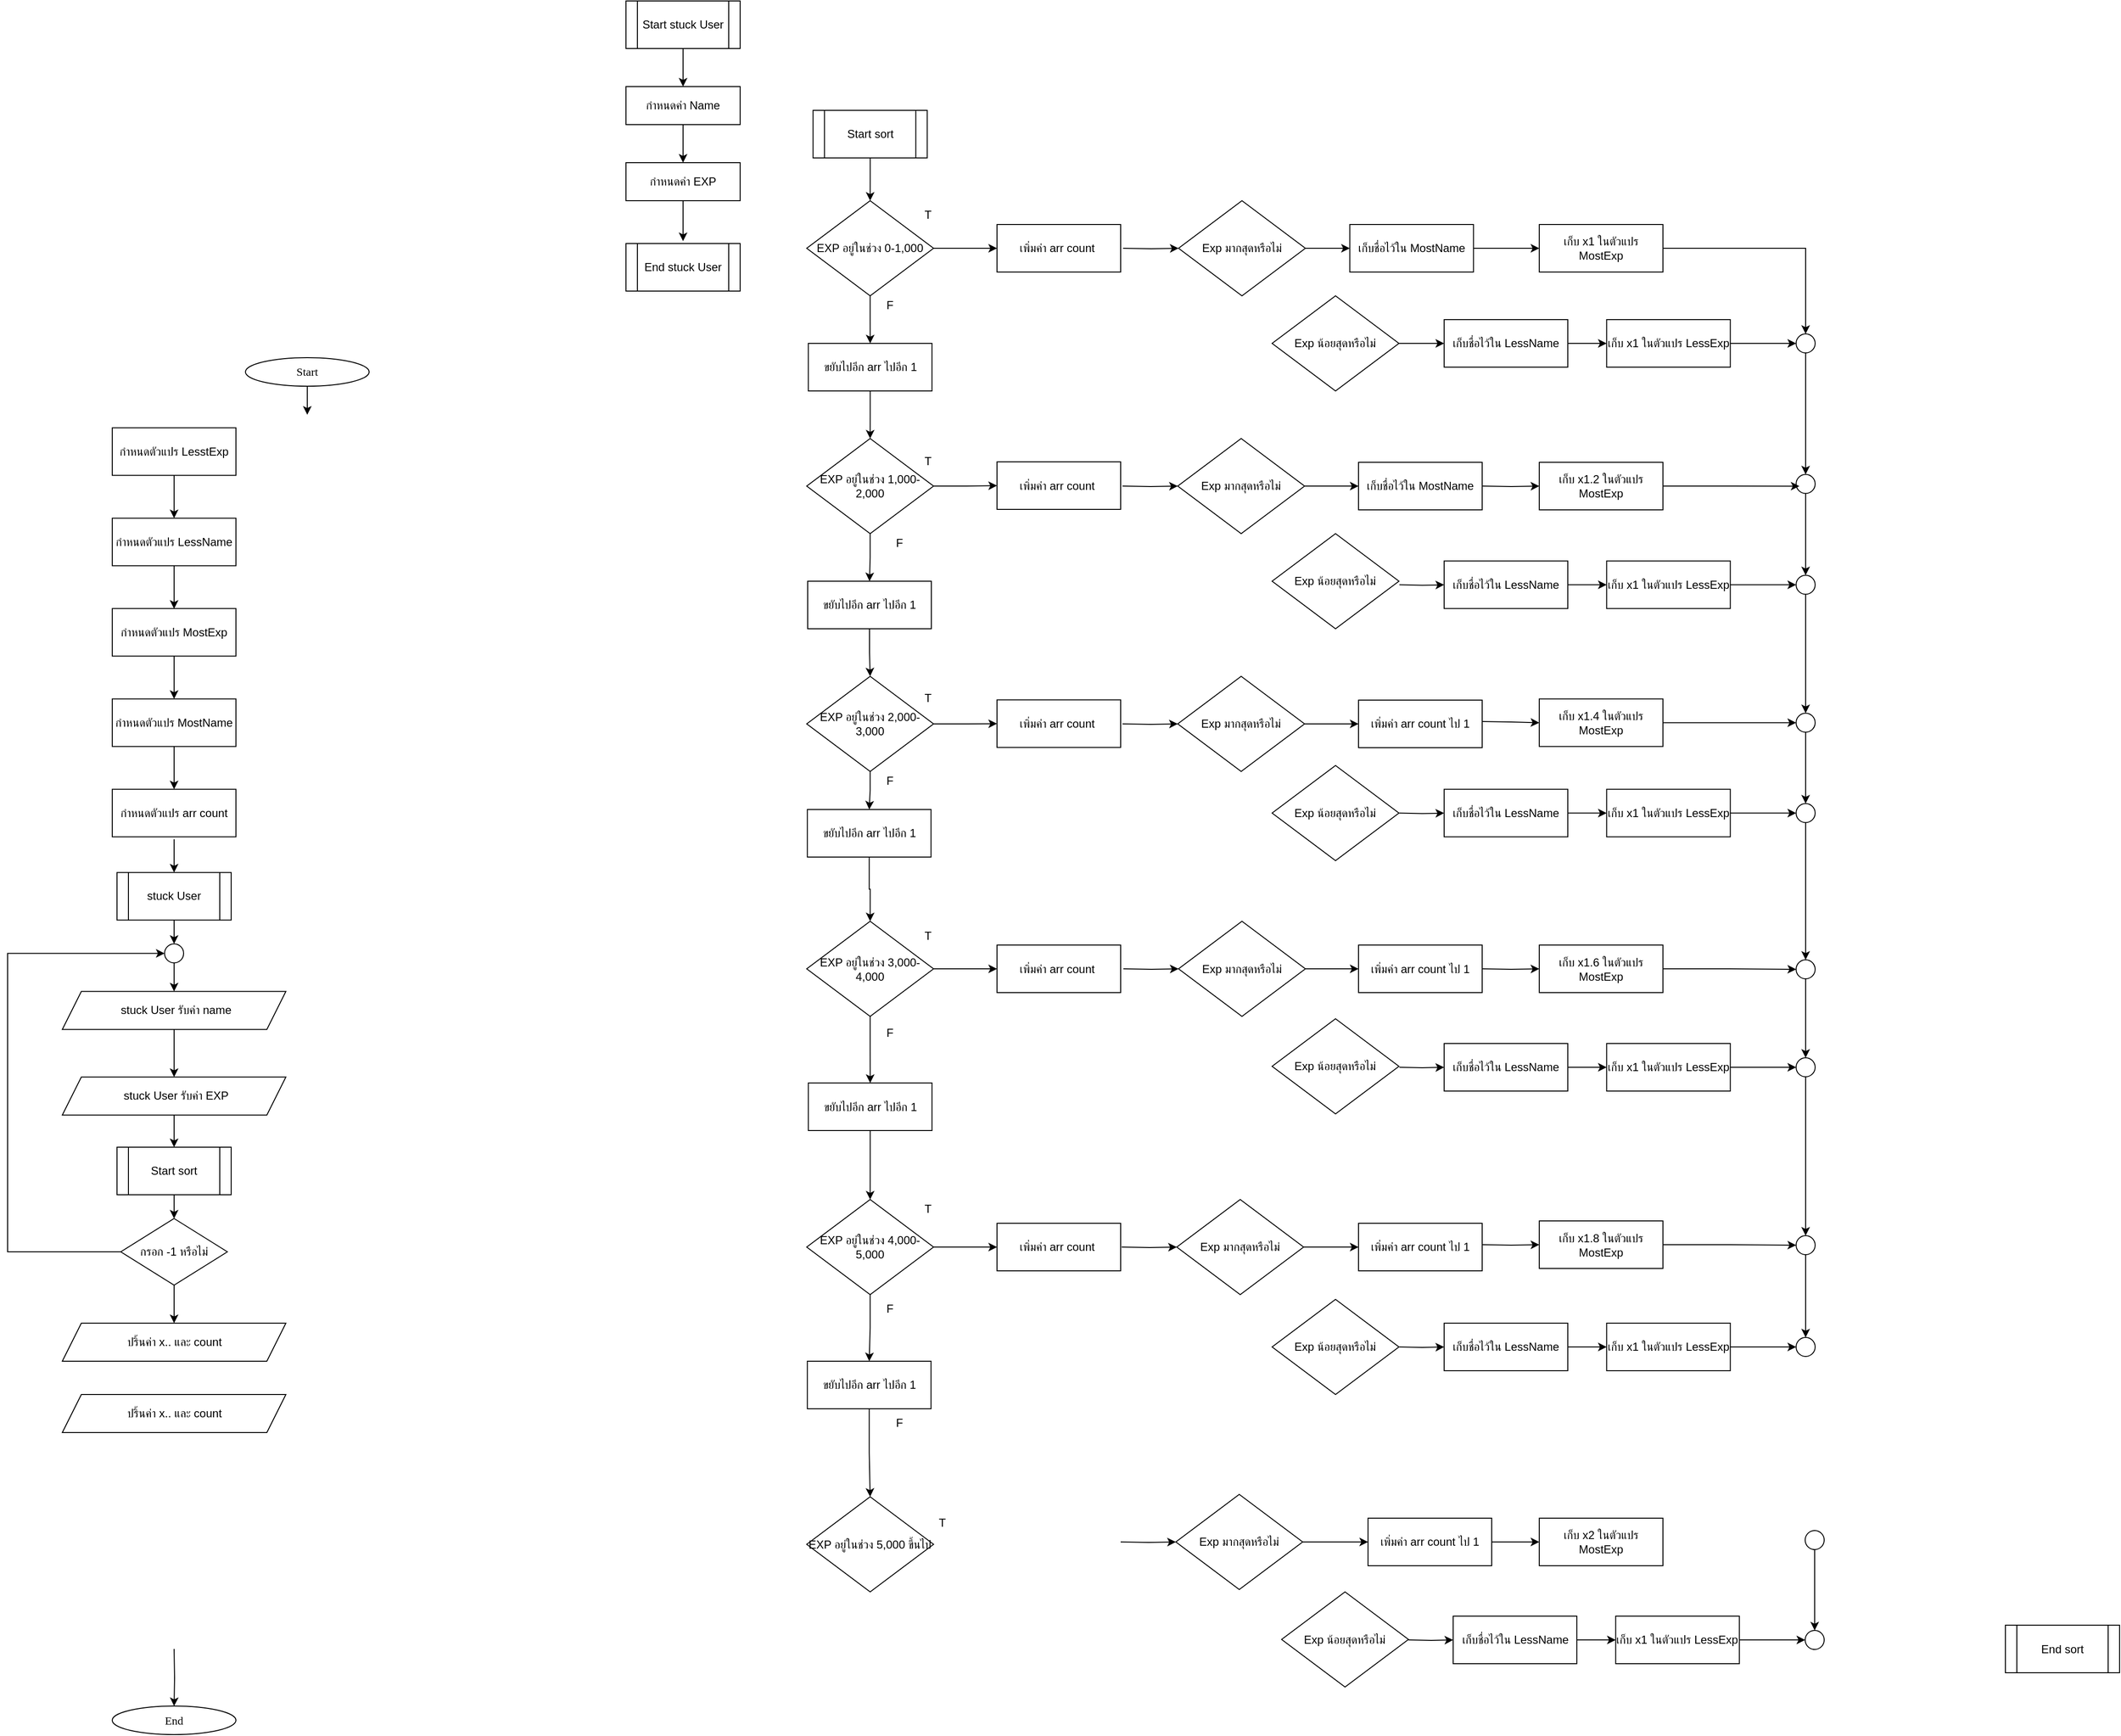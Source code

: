 <mxfile version="25.0.1">
  <diagram name="Page-1" id="yGX9Q45bV8xBmXTqQoPw">
    <mxGraphModel dx="3455" dy="2513" grid="1" gridSize="10" guides="1" tooltips="1" connect="1" arrows="1" fold="1" page="1" pageScale="1" pageWidth="850" pageHeight="1100" math="0" shadow="0">
      <root>
        <mxCell id="0" />
        <mxCell id="1" parent="0" />
        <mxCell id="rk1wuVJoi12lfkLTWVf_-1" value="" style="edgeStyle=orthogonalEdgeStyle;rounded=0;orthogonalLoop=1;jettySize=auto;html=1;" edge="1" parent="1" source="rk1wuVJoi12lfkLTWVf_-2" target="rk1wuVJoi12lfkLTWVf_-4">
          <mxGeometry relative="1" as="geometry" />
        </mxCell>
        <mxCell id="rk1wuVJoi12lfkLTWVf_-2" value="Start stuck User" style="shape=process;whiteSpace=wrap;html=1;backgroundOutline=1;" vertex="1" parent="1">
          <mxGeometry x="-180" y="-1065" width="120" height="50" as="geometry" />
        </mxCell>
        <mxCell id="rk1wuVJoi12lfkLTWVf_-3" value="" style="edgeStyle=orthogonalEdgeStyle;rounded=0;orthogonalLoop=1;jettySize=auto;html=1;" edge="1" parent="1" source="rk1wuVJoi12lfkLTWVf_-4" target="rk1wuVJoi12lfkLTWVf_-6">
          <mxGeometry relative="1" as="geometry" />
        </mxCell>
        <mxCell id="rk1wuVJoi12lfkLTWVf_-4" value="กำหนดค่า Name" style="rounded=0;whiteSpace=wrap;html=1;" vertex="1" parent="1">
          <mxGeometry x="-180" y="-975" width="120" height="40" as="geometry" />
        </mxCell>
        <mxCell id="rk1wuVJoi12lfkLTWVf_-5" value="" style="edgeStyle=orthogonalEdgeStyle;rounded=0;orthogonalLoop=1;jettySize=auto;html=1;" edge="1" parent="1" source="rk1wuVJoi12lfkLTWVf_-6">
          <mxGeometry relative="1" as="geometry">
            <mxPoint x="-120" y="-812.5" as="targetPoint" />
          </mxGeometry>
        </mxCell>
        <mxCell id="rk1wuVJoi12lfkLTWVf_-6" value="กำหนดค่า EXP" style="rounded=0;whiteSpace=wrap;html=1;" vertex="1" parent="1">
          <mxGeometry x="-180" y="-895" width="120" height="40" as="geometry" />
        </mxCell>
        <mxCell id="rk1wuVJoi12lfkLTWVf_-7" value="End stuck User" style="shape=process;whiteSpace=wrap;html=1;backgroundOutline=1;" vertex="1" parent="1">
          <mxGeometry x="-180" y="-810" width="120" height="50" as="geometry" />
        </mxCell>
        <mxCell id="rk1wuVJoi12lfkLTWVf_-8" value="" style="edgeStyle=orthogonalEdgeStyle;rounded=0;orthogonalLoop=1;jettySize=auto;html=1;" edge="1" parent="1" source="rk1wuVJoi12lfkLTWVf_-9">
          <mxGeometry relative="1" as="geometry">
            <mxPoint x="-515" y="-630" as="targetPoint" />
          </mxGeometry>
        </mxCell>
        <mxCell id="rk1wuVJoi12lfkLTWVf_-9" value="&lt;font data-font-src=&quot;https://fonts.googleapis.com/css?family=Sarabun&quot; face=&quot;Sarabun&quot;&gt;Start&lt;/font&gt;" style="ellipse;whiteSpace=wrap;html=1;" vertex="1" parent="1">
          <mxGeometry x="-580.0" y="-690" width="130" height="30" as="geometry" />
        </mxCell>
        <mxCell id="rk1wuVJoi12lfkLTWVf_-10" value="" style="edgeStyle=orthogonalEdgeStyle;rounded=0;orthogonalLoop=1;jettySize=auto;html=1;" edge="1" parent="1" source="rk1wuVJoi12lfkLTWVf_-11" target="rk1wuVJoi12lfkLTWVf_-19">
          <mxGeometry relative="1" as="geometry" />
        </mxCell>
        <mxCell id="rk1wuVJoi12lfkLTWVf_-11" value="stuck User" style="shape=process;whiteSpace=wrap;html=1;backgroundOutline=1;" vertex="1" parent="1">
          <mxGeometry x="-715" y="-148.75" width="120" height="50" as="geometry" />
        </mxCell>
        <mxCell id="rk1wuVJoi12lfkLTWVf_-14" value="" style="edgeStyle=orthogonalEdgeStyle;rounded=0;orthogonalLoop=1;jettySize=auto;html=1;" edge="1" parent="1" source="rk1wuVJoi12lfkLTWVf_-15" target="rk1wuVJoi12lfkLTWVf_-17">
          <mxGeometry relative="1" as="geometry" />
        </mxCell>
        <mxCell id="rk1wuVJoi12lfkLTWVf_-15" value="&amp;nbsp;stuck User รับค่า name" style="shape=parallelogram;perimeter=parallelogramPerimeter;whiteSpace=wrap;html=1;fixedSize=1;" vertex="1" parent="1">
          <mxGeometry x="-772.5" y="-23.75" width="235" height="40" as="geometry" />
        </mxCell>
        <mxCell id="rk1wuVJoi12lfkLTWVf_-183" value="" style="edgeStyle=orthogonalEdgeStyle;rounded=0;orthogonalLoop=1;jettySize=auto;html=1;" edge="1" parent="1" source="rk1wuVJoi12lfkLTWVf_-17" target="rk1wuVJoi12lfkLTWVf_-182">
          <mxGeometry relative="1" as="geometry" />
        </mxCell>
        <mxCell id="rk1wuVJoi12lfkLTWVf_-17" value="&amp;nbsp;stuck User รับค่า EXP" style="shape=parallelogram;perimeter=parallelogramPerimeter;whiteSpace=wrap;html=1;fixedSize=1;" vertex="1" parent="1">
          <mxGeometry x="-772.5" y="66.25" width="235" height="40" as="geometry" />
        </mxCell>
        <mxCell id="rk1wuVJoi12lfkLTWVf_-18" value="" style="edgeStyle=orthogonalEdgeStyle;rounded=0;orthogonalLoop=1;jettySize=auto;html=1;" edge="1" parent="1" source="rk1wuVJoi12lfkLTWVf_-19" target="rk1wuVJoi12lfkLTWVf_-15">
          <mxGeometry relative="1" as="geometry" />
        </mxCell>
        <mxCell id="rk1wuVJoi12lfkLTWVf_-19" value="" style="ellipse;whiteSpace=wrap;html=1;aspect=fixed;" vertex="1" parent="1">
          <mxGeometry x="-665" y="-73.75" width="20" height="20" as="geometry" />
        </mxCell>
        <mxCell id="rk1wuVJoi12lfkLTWVf_-181" style="edgeStyle=orthogonalEdgeStyle;rounded=0;orthogonalLoop=1;jettySize=auto;html=1;entryX=0;entryY=0.5;entryDx=0;entryDy=0;" edge="1" parent="1" source="rk1wuVJoi12lfkLTWVf_-22" target="rk1wuVJoi12lfkLTWVf_-19">
          <mxGeometry relative="1" as="geometry">
            <Array as="points">
              <mxPoint x="-830" y="250" />
              <mxPoint x="-830" y="-64" />
            </Array>
          </mxGeometry>
        </mxCell>
        <mxCell id="rk1wuVJoi12lfkLTWVf_-197" value="" style="edgeStyle=orthogonalEdgeStyle;rounded=0;orthogonalLoop=1;jettySize=auto;html=1;" edge="1" parent="1" source="rk1wuVJoi12lfkLTWVf_-22" target="rk1wuVJoi12lfkLTWVf_-196">
          <mxGeometry relative="1" as="geometry" />
        </mxCell>
        <mxCell id="rk1wuVJoi12lfkLTWVf_-22" value="กรอก -1 หรือไม่" style="rhombus;whiteSpace=wrap;html=1;" vertex="1" parent="1">
          <mxGeometry x="-711" y="215" width="112" height="70" as="geometry" />
        </mxCell>
        <mxCell id="rk1wuVJoi12lfkLTWVf_-67" value="" style="edgeStyle=orthogonalEdgeStyle;rounded=0;orthogonalLoop=1;jettySize=auto;html=1;" edge="1" parent="1" source="rk1wuVJoi12lfkLTWVf_-24" target="rk1wuVJoi12lfkLTWVf_-66">
          <mxGeometry relative="1" as="geometry" />
        </mxCell>
        <mxCell id="rk1wuVJoi12lfkLTWVf_-24" value="Start sort" style="shape=process;whiteSpace=wrap;html=1;backgroundOutline=1;" vertex="1" parent="1">
          <mxGeometry x="16.66" y="-950" width="120" height="50" as="geometry" />
        </mxCell>
        <mxCell id="rk1wuVJoi12lfkLTWVf_-32" value="" style="edgeStyle=orthogonalEdgeStyle;rounded=0;orthogonalLoop=1;jettySize=auto;html=1;" edge="1" parent="1">
          <mxGeometry relative="1" as="geometry">
            <mxPoint x="-655" y="-183.75" as="sourcePoint" />
            <mxPoint x="-655" y="-148.75" as="targetPoint" />
          </mxGeometry>
        </mxCell>
        <mxCell id="rk1wuVJoi12lfkLTWVf_-33" value="" style="edgeStyle=orthogonalEdgeStyle;rounded=0;orthogonalLoop=1;jettySize=auto;html=1;" edge="1" parent="1" source="rk1wuVJoi12lfkLTWVf_-34" target="rk1wuVJoi12lfkLTWVf_-37">
          <mxGeometry relative="1" as="geometry" />
        </mxCell>
        <mxCell id="rk1wuVJoi12lfkLTWVf_-34" value="กำหนดตัวแปร MostName" style="rounded=0;whiteSpace=wrap;html=1;" vertex="1" parent="1">
          <mxGeometry x="-720" y="-331.25" width="130" height="50" as="geometry" />
        </mxCell>
        <mxCell id="rk1wuVJoi12lfkLTWVf_-37" value="กำหนดตัวแปร arr count" style="rounded=0;whiteSpace=wrap;html=1;" vertex="1" parent="1">
          <mxGeometry x="-720" y="-236.25" width="130" height="50" as="geometry" />
        </mxCell>
        <mxCell id="rk1wuVJoi12lfkLTWVf_-38" value="" style="edgeStyle=orthogonalEdgeStyle;rounded=0;orthogonalLoop=1;jettySize=auto;html=1;" edge="1" parent="1" source="rk1wuVJoi12lfkLTWVf_-39" target="rk1wuVJoi12lfkLTWVf_-34">
          <mxGeometry relative="1" as="geometry" />
        </mxCell>
        <mxCell id="rk1wuVJoi12lfkLTWVf_-39" value="กำหนดตัวแปร MostExp" style="rounded=0;whiteSpace=wrap;html=1;" vertex="1" parent="1">
          <mxGeometry x="-720" y="-426.25" width="130" height="50" as="geometry" />
        </mxCell>
        <mxCell id="rk1wuVJoi12lfkLTWVf_-44" value="&lt;font data-font-src=&quot;https://fonts.googleapis.com/css?family=Sarabun&quot; face=&quot;Sarabun&quot;&gt;End&lt;/font&gt;" style="ellipse;whiteSpace=wrap;html=1;" vertex="1" parent="1">
          <mxGeometry x="-720.0" y="727.5" width="130" height="30" as="geometry" />
        </mxCell>
        <mxCell id="rk1wuVJoi12lfkLTWVf_-56" value="" style="edgeStyle=orthogonalEdgeStyle;rounded=0;orthogonalLoop=1;jettySize=auto;html=1;" edge="1" parent="1" target="rk1wuVJoi12lfkLTWVf_-44">
          <mxGeometry relative="1" as="geometry">
            <mxPoint x="-655" y="667.5" as="sourcePoint" />
          </mxGeometry>
        </mxCell>
        <mxCell id="rk1wuVJoi12lfkLTWVf_-148" value="" style="edgeStyle=orthogonalEdgeStyle;rounded=0;orthogonalLoop=1;jettySize=auto;html=1;" edge="1" parent="1" source="rk1wuVJoi12lfkLTWVf_-58" target="rk1wuVJoi12lfkLTWVf_-140">
          <mxGeometry relative="1" as="geometry" />
        </mxCell>
        <mxCell id="rk1wuVJoi12lfkLTWVf_-221" value="" style="edgeStyle=orthogonalEdgeStyle;rounded=0;orthogonalLoop=1;jettySize=auto;html=1;" edge="1" parent="1" source="rk1wuVJoi12lfkLTWVf_-58" target="rk1wuVJoi12lfkLTWVf_-214">
          <mxGeometry relative="1" as="geometry" />
        </mxCell>
        <mxCell id="rk1wuVJoi12lfkLTWVf_-58" value="EXP อยู่ในช่วง 1,000-2,000" style="rhombus;whiteSpace=wrap;html=1;" vertex="1" parent="1">
          <mxGeometry x="10.0" y="-605" width="133.33" height="100" as="geometry" />
        </mxCell>
        <mxCell id="rk1wuVJoi12lfkLTWVf_-150" value="" style="edgeStyle=orthogonalEdgeStyle;rounded=0;orthogonalLoop=1;jettySize=auto;html=1;" edge="1" parent="1" source="rk1wuVJoi12lfkLTWVf_-59" target="rk1wuVJoi12lfkLTWVf_-142">
          <mxGeometry relative="1" as="geometry" />
        </mxCell>
        <mxCell id="rk1wuVJoi12lfkLTWVf_-220" value="" style="edgeStyle=orthogonalEdgeStyle;rounded=0;orthogonalLoop=1;jettySize=auto;html=1;" edge="1" parent="1" source="rk1wuVJoi12lfkLTWVf_-59" target="rk1wuVJoi12lfkLTWVf_-215">
          <mxGeometry relative="1" as="geometry" />
        </mxCell>
        <mxCell id="rk1wuVJoi12lfkLTWVf_-59" value="EXP อยู่ในช่วง 2,000-3,000" style="rhombus;whiteSpace=wrap;html=1;" vertex="1" parent="1">
          <mxGeometry x="10" y="-355" width="133.33" height="100" as="geometry" />
        </mxCell>
        <mxCell id="rk1wuVJoi12lfkLTWVf_-152" value="" style="edgeStyle=orthogonalEdgeStyle;rounded=0;orthogonalLoop=1;jettySize=auto;html=1;" edge="1" parent="1" source="rk1wuVJoi12lfkLTWVf_-60" target="rk1wuVJoi12lfkLTWVf_-143">
          <mxGeometry relative="1" as="geometry" />
        </mxCell>
        <mxCell id="rk1wuVJoi12lfkLTWVf_-219" value="" style="edgeStyle=orthogonalEdgeStyle;rounded=0;orthogonalLoop=1;jettySize=auto;html=1;" edge="1" parent="1" source="rk1wuVJoi12lfkLTWVf_-60" target="rk1wuVJoi12lfkLTWVf_-216">
          <mxGeometry relative="1" as="geometry" />
        </mxCell>
        <mxCell id="rk1wuVJoi12lfkLTWVf_-60" value="EXP อยู่ในช่วง 3,000-4,000" style="rhombus;whiteSpace=wrap;html=1;" vertex="1" parent="1">
          <mxGeometry x="10" y="-97.5" width="133.33" height="100" as="geometry" />
        </mxCell>
        <mxCell id="rk1wuVJoi12lfkLTWVf_-154" value="" style="edgeStyle=orthogonalEdgeStyle;rounded=0;orthogonalLoop=1;jettySize=auto;html=1;" edge="1" parent="1" source="rk1wuVJoi12lfkLTWVf_-63" target="rk1wuVJoi12lfkLTWVf_-144">
          <mxGeometry relative="1" as="geometry" />
        </mxCell>
        <mxCell id="rk1wuVJoi12lfkLTWVf_-218" value="" style="edgeStyle=orthogonalEdgeStyle;rounded=0;orthogonalLoop=1;jettySize=auto;html=1;" edge="1" parent="1" source="rk1wuVJoi12lfkLTWVf_-63" target="rk1wuVJoi12lfkLTWVf_-217">
          <mxGeometry relative="1" as="geometry" />
        </mxCell>
        <mxCell id="rk1wuVJoi12lfkLTWVf_-63" value="EXP อยู่ในช่วง 4,000-5,000" style="rhombus;whiteSpace=wrap;html=1;" vertex="1" parent="1">
          <mxGeometry x="10" y="195" width="133.33" height="100" as="geometry" />
        </mxCell>
        <mxCell id="rk1wuVJoi12lfkLTWVf_-65" value="EXP อยู่ในช่วง 5,000 ขึ้นไป" style="rhombus;whiteSpace=wrap;html=1;" vertex="1" parent="1">
          <mxGeometry x="10" y="507.5" width="133.33" height="100" as="geometry" />
        </mxCell>
        <mxCell id="rk1wuVJoi12lfkLTWVf_-72" value="" style="edgeStyle=orthogonalEdgeStyle;rounded=0;orthogonalLoop=1;jettySize=auto;html=1;" edge="1" parent="1" target="rk1wuVJoi12lfkLTWVf_-71">
          <mxGeometry relative="1" as="geometry">
            <mxPoint x="342.51" y="-805" as="sourcePoint" />
          </mxGeometry>
        </mxCell>
        <mxCell id="rk1wuVJoi12lfkLTWVf_-146" value="" style="edgeStyle=orthogonalEdgeStyle;rounded=0;orthogonalLoop=1;jettySize=auto;html=1;" edge="1" parent="1" source="rk1wuVJoi12lfkLTWVf_-66" target="rk1wuVJoi12lfkLTWVf_-139">
          <mxGeometry relative="1" as="geometry" />
        </mxCell>
        <mxCell id="rk1wuVJoi12lfkLTWVf_-222" value="" style="edgeStyle=orthogonalEdgeStyle;rounded=0;orthogonalLoop=1;jettySize=auto;html=1;" edge="1" parent="1" source="rk1wuVJoi12lfkLTWVf_-66" target="rk1wuVJoi12lfkLTWVf_-213">
          <mxGeometry relative="1" as="geometry" />
        </mxCell>
        <mxCell id="rk1wuVJoi12lfkLTWVf_-66" value="&amp;nbsp;EXP อยู่ในช่วง 0-1,000&amp;nbsp;" style="rhombus;whiteSpace=wrap;html=1;" vertex="1" parent="1">
          <mxGeometry x="10.0" y="-855" width="133.33" height="100" as="geometry" />
        </mxCell>
        <mxCell id="rk1wuVJoi12lfkLTWVf_-175" value="" style="edgeStyle=orthogonalEdgeStyle;rounded=0;orthogonalLoop=1;jettySize=auto;html=1;" edge="1" parent="1" source="rk1wuVJoi12lfkLTWVf_-71" target="rk1wuVJoi12lfkLTWVf_-159">
          <mxGeometry relative="1" as="geometry" />
        </mxCell>
        <mxCell id="rk1wuVJoi12lfkLTWVf_-71" value="Exp มากสุดหรือไม่" style="rhombus;whiteSpace=wrap;html=1;" vertex="1" parent="1">
          <mxGeometry x="400.84" y="-855" width="133.33" height="100" as="geometry" />
        </mxCell>
        <mxCell id="rk1wuVJoi12lfkLTWVf_-271" style="edgeStyle=orthogonalEdgeStyle;rounded=0;orthogonalLoop=1;jettySize=auto;html=1;entryX=0.5;entryY=0;entryDx=0;entryDy=0;" edge="1" parent="1" source="rk1wuVJoi12lfkLTWVf_-73" target="rk1wuVJoi12lfkLTWVf_-228">
          <mxGeometry relative="1" as="geometry" />
        </mxCell>
        <mxCell id="rk1wuVJoi12lfkLTWVf_-73" value="เก็บ x1 ในตัวแปร MostExp" style="rounded=0;whiteSpace=wrap;html=1;" vertex="1" parent="1">
          <mxGeometry x="780" y="-830" width="130" height="50" as="geometry" />
        </mxCell>
        <mxCell id="rk1wuVJoi12lfkLTWVf_-173" value="" style="edgeStyle=orthogonalEdgeStyle;rounded=0;orthogonalLoop=1;jettySize=auto;html=1;" edge="1" parent="1" source="rk1wuVJoi12lfkLTWVf_-79" target="rk1wuVJoi12lfkLTWVf_-172">
          <mxGeometry relative="1" as="geometry" />
        </mxCell>
        <mxCell id="rk1wuVJoi12lfkLTWVf_-79" value="Exp มากสุดหรือไม่" style="rhombus;whiteSpace=wrap;html=1;" vertex="1" parent="1">
          <mxGeometry x="400" y="-605" width="133.33" height="100" as="geometry" />
        </mxCell>
        <mxCell id="rk1wuVJoi12lfkLTWVf_-80" value="เก็บ x1.2 ในตัวแปร MostExp" style="rounded=0;whiteSpace=wrap;html=1;" vertex="1" parent="1">
          <mxGeometry x="780.0" y="-580" width="130" height="50" as="geometry" />
        </mxCell>
        <mxCell id="rk1wuVJoi12lfkLTWVf_-112" value="" style="edgeStyle=orthogonalEdgeStyle;rounded=0;orthogonalLoop=1;jettySize=auto;html=1;" edge="1" parent="1" target="rk1wuVJoi12lfkLTWVf_-80">
          <mxGeometry relative="1" as="geometry">
            <mxPoint x="720.0" y="-555" as="sourcePoint" />
          </mxGeometry>
        </mxCell>
        <mxCell id="rk1wuVJoi12lfkLTWVf_-83" value="" style="edgeStyle=orthogonalEdgeStyle;rounded=0;orthogonalLoop=1;jettySize=auto;html=1;" edge="1" target="rk1wuVJoi12lfkLTWVf_-79" parent="1">
          <mxGeometry relative="1" as="geometry">
            <mxPoint x="342" y="-555" as="sourcePoint" />
          </mxGeometry>
        </mxCell>
        <mxCell id="rk1wuVJoi12lfkLTWVf_-161" value="" style="edgeStyle=orthogonalEdgeStyle;rounded=0;orthogonalLoop=1;jettySize=auto;html=1;" edge="1" parent="1" source="rk1wuVJoi12lfkLTWVf_-85" target="rk1wuVJoi12lfkLTWVf_-160">
          <mxGeometry relative="1" as="geometry" />
        </mxCell>
        <mxCell id="rk1wuVJoi12lfkLTWVf_-85" value="Exp มากสุดหรือไม่" style="rhombus;whiteSpace=wrap;html=1;" vertex="1" parent="1">
          <mxGeometry x="400" y="-355" width="133.33" height="100" as="geometry" />
        </mxCell>
        <mxCell id="rk1wuVJoi12lfkLTWVf_-277" style="edgeStyle=orthogonalEdgeStyle;rounded=0;orthogonalLoop=1;jettySize=auto;html=1;entryX=0;entryY=0.5;entryDx=0;entryDy=0;" edge="1" parent="1" source="rk1wuVJoi12lfkLTWVf_-86" target="rk1wuVJoi12lfkLTWVf_-240">
          <mxGeometry relative="1" as="geometry" />
        </mxCell>
        <mxCell id="rk1wuVJoi12lfkLTWVf_-86" value="เก็บ x1.4 ในตัวแปร MostExp" style="rounded=0;whiteSpace=wrap;html=1;" vertex="1" parent="1">
          <mxGeometry x="780.0" y="-331.25" width="130" height="50" as="geometry" />
        </mxCell>
        <mxCell id="rk1wuVJoi12lfkLTWVf_-111" value="" style="edgeStyle=orthogonalEdgeStyle;rounded=0;orthogonalLoop=1;jettySize=auto;html=1;" edge="1" parent="1" target="rk1wuVJoi12lfkLTWVf_-86">
          <mxGeometry relative="1" as="geometry">
            <mxPoint x="720.0" y="-307.5" as="sourcePoint" />
          </mxGeometry>
        </mxCell>
        <mxCell id="rk1wuVJoi12lfkLTWVf_-89" value="" style="edgeStyle=orthogonalEdgeStyle;rounded=0;orthogonalLoop=1;jettySize=auto;html=1;" edge="1" target="rk1wuVJoi12lfkLTWVf_-85" parent="1">
          <mxGeometry relative="1" as="geometry">
            <mxPoint x="342" y="-305" as="sourcePoint" />
          </mxGeometry>
        </mxCell>
        <mxCell id="rk1wuVJoi12lfkLTWVf_-164" value="" style="edgeStyle=orthogonalEdgeStyle;rounded=0;orthogonalLoop=1;jettySize=auto;html=1;" edge="1" parent="1" source="rk1wuVJoi12lfkLTWVf_-91" target="rk1wuVJoi12lfkLTWVf_-163">
          <mxGeometry relative="1" as="geometry" />
        </mxCell>
        <mxCell id="rk1wuVJoi12lfkLTWVf_-91" value="Exp มากสุดหรือไม่" style="rhombus;whiteSpace=wrap;html=1;" vertex="1" parent="1">
          <mxGeometry x="400.84" y="-97.5" width="133.33" height="100" as="geometry" />
        </mxCell>
        <mxCell id="rk1wuVJoi12lfkLTWVf_-279" style="edgeStyle=orthogonalEdgeStyle;rounded=0;orthogonalLoop=1;jettySize=auto;html=1;entryX=0;entryY=0.5;entryDx=0;entryDy=0;" edge="1" parent="1" source="rk1wuVJoi12lfkLTWVf_-92" target="rk1wuVJoi12lfkLTWVf_-248">
          <mxGeometry relative="1" as="geometry" />
        </mxCell>
        <mxCell id="rk1wuVJoi12lfkLTWVf_-92" value="เก็บ x1.6 ในตัวแปร MostExp" style="rounded=0;whiteSpace=wrap;html=1;" vertex="1" parent="1">
          <mxGeometry x="780" y="-72.5" width="130" height="50" as="geometry" />
        </mxCell>
        <mxCell id="rk1wuVJoi12lfkLTWVf_-110" value="" style="edgeStyle=orthogonalEdgeStyle;rounded=0;orthogonalLoop=1;jettySize=auto;html=1;" edge="1" parent="1" target="rk1wuVJoi12lfkLTWVf_-92">
          <mxGeometry relative="1" as="geometry">
            <mxPoint x="720.0" y="-47.5" as="sourcePoint" />
          </mxGeometry>
        </mxCell>
        <mxCell id="rk1wuVJoi12lfkLTWVf_-95" value="" style="edgeStyle=orthogonalEdgeStyle;rounded=0;orthogonalLoop=1;jettySize=auto;html=1;" edge="1" target="rk1wuVJoi12lfkLTWVf_-91" parent="1">
          <mxGeometry relative="1" as="geometry">
            <mxPoint x="342.84" y="-47.5" as="sourcePoint" />
          </mxGeometry>
        </mxCell>
        <mxCell id="rk1wuVJoi12lfkLTWVf_-167" value="" style="edgeStyle=orthogonalEdgeStyle;rounded=0;orthogonalLoop=1;jettySize=auto;html=1;" edge="1" parent="1" source="rk1wuVJoi12lfkLTWVf_-97" target="rk1wuVJoi12lfkLTWVf_-166">
          <mxGeometry relative="1" as="geometry" />
        </mxCell>
        <mxCell id="rk1wuVJoi12lfkLTWVf_-97" value="Exp มากสุดหรือไม่" style="rhombus;whiteSpace=wrap;html=1;" vertex="1" parent="1">
          <mxGeometry x="399" y="195" width="133.33" height="100" as="geometry" />
        </mxCell>
        <mxCell id="rk1wuVJoi12lfkLTWVf_-281" style="edgeStyle=orthogonalEdgeStyle;rounded=0;orthogonalLoop=1;jettySize=auto;html=1;entryX=0;entryY=0.5;entryDx=0;entryDy=0;" edge="1" parent="1" source="rk1wuVJoi12lfkLTWVf_-98" target="rk1wuVJoi12lfkLTWVf_-256">
          <mxGeometry relative="1" as="geometry" />
        </mxCell>
        <mxCell id="rk1wuVJoi12lfkLTWVf_-98" value="เก็บ x1.8 ในตัวแปร MostExp" style="rounded=0;whiteSpace=wrap;html=1;" vertex="1" parent="1">
          <mxGeometry x="780.0" y="217.5" width="130" height="50" as="geometry" />
        </mxCell>
        <mxCell id="rk1wuVJoi12lfkLTWVf_-109" value="" style="edgeStyle=orthogonalEdgeStyle;rounded=0;orthogonalLoop=1;jettySize=auto;html=1;" edge="1" parent="1" target="rk1wuVJoi12lfkLTWVf_-98">
          <mxGeometry relative="1" as="geometry">
            <mxPoint x="720.0" y="242.5" as="sourcePoint" />
          </mxGeometry>
        </mxCell>
        <mxCell id="rk1wuVJoi12lfkLTWVf_-101" value="" style="edgeStyle=orthogonalEdgeStyle;rounded=0;orthogonalLoop=1;jettySize=auto;html=1;" edge="1" target="rk1wuVJoi12lfkLTWVf_-97" parent="1">
          <mxGeometry relative="1" as="geometry">
            <mxPoint x="341" y="245" as="sourcePoint" />
          </mxGeometry>
        </mxCell>
        <mxCell id="rk1wuVJoi12lfkLTWVf_-170" value="" style="edgeStyle=orthogonalEdgeStyle;rounded=0;orthogonalLoop=1;jettySize=auto;html=1;" edge="1" parent="1" source="rk1wuVJoi12lfkLTWVf_-103" target="rk1wuVJoi12lfkLTWVf_-169">
          <mxGeometry relative="1" as="geometry" />
        </mxCell>
        <mxCell id="rk1wuVJoi12lfkLTWVf_-103" value="Exp มากสุดหรือไม่" style="rhombus;whiteSpace=wrap;html=1;" vertex="1" parent="1">
          <mxGeometry x="398" y="505" width="133.33" height="100" as="geometry" />
        </mxCell>
        <mxCell id="rk1wuVJoi12lfkLTWVf_-104" value="เก็บ x2 ในตัวแปร MostExp" style="rounded=0;whiteSpace=wrap;html=1;" vertex="1" parent="1">
          <mxGeometry x="780.0" y="530" width="130" height="50" as="geometry" />
        </mxCell>
        <mxCell id="rk1wuVJoi12lfkLTWVf_-107" value="" style="edgeStyle=orthogonalEdgeStyle;rounded=0;orthogonalLoop=1;jettySize=auto;html=1;" edge="1" target="rk1wuVJoi12lfkLTWVf_-103" parent="1">
          <mxGeometry relative="1" as="geometry">
            <mxPoint x="340" y="555" as="sourcePoint" />
          </mxGeometry>
        </mxCell>
        <mxCell id="rk1wuVJoi12lfkLTWVf_-127" value="T" style="text;html=1;align=center;verticalAlign=middle;resizable=0;points=[];autosize=1;strokeColor=none;fillColor=none;" vertex="1" parent="1">
          <mxGeometry x="121.66" y="-855" width="30" height="30" as="geometry" />
        </mxCell>
        <mxCell id="rk1wuVJoi12lfkLTWVf_-128" value="F" style="text;html=1;align=center;verticalAlign=middle;resizable=0;points=[];autosize=1;strokeColor=none;fillColor=none;" vertex="1" parent="1">
          <mxGeometry x="81.66" y="-760" width="30" height="30" as="geometry" />
        </mxCell>
        <mxCell id="rk1wuVJoi12lfkLTWVf_-129" value="T" style="text;html=1;align=center;verticalAlign=middle;resizable=0;points=[];autosize=1;strokeColor=none;fillColor=none;" vertex="1" parent="1">
          <mxGeometry x="121.66" y="-596.25" width="30" height="30" as="geometry" />
        </mxCell>
        <mxCell id="rk1wuVJoi12lfkLTWVf_-130" value="F" style="text;html=1;align=center;verticalAlign=middle;resizable=0;points=[];autosize=1;strokeColor=none;fillColor=none;" vertex="1" parent="1">
          <mxGeometry x="91.66" y="-510" width="30" height="30" as="geometry" />
        </mxCell>
        <mxCell id="rk1wuVJoi12lfkLTWVf_-131" value="T" style="text;html=1;align=center;verticalAlign=middle;resizable=0;points=[];autosize=1;strokeColor=none;fillColor=none;" vertex="1" parent="1">
          <mxGeometry x="121.66" y="-347.5" width="30" height="30" as="geometry" />
        </mxCell>
        <mxCell id="rk1wuVJoi12lfkLTWVf_-132" value="F" style="text;html=1;align=center;verticalAlign=middle;resizable=0;points=[];autosize=1;strokeColor=none;fillColor=none;" vertex="1" parent="1">
          <mxGeometry x="81.66" y="-260" width="30" height="30" as="geometry" />
        </mxCell>
        <mxCell id="rk1wuVJoi12lfkLTWVf_-133" value="T" style="text;html=1;align=center;verticalAlign=middle;resizable=0;points=[];autosize=1;strokeColor=none;fillColor=none;" vertex="1" parent="1">
          <mxGeometry x="121.66" y="-97.5" width="30" height="30" as="geometry" />
        </mxCell>
        <mxCell id="rk1wuVJoi12lfkLTWVf_-134" value="F" style="text;html=1;align=center;verticalAlign=middle;resizable=0;points=[];autosize=1;strokeColor=none;fillColor=none;" vertex="1" parent="1">
          <mxGeometry x="81.66" y="5" width="30" height="30" as="geometry" />
        </mxCell>
        <mxCell id="rk1wuVJoi12lfkLTWVf_-135" value="T" style="text;html=1;align=center;verticalAlign=middle;resizable=0;points=[];autosize=1;strokeColor=none;fillColor=none;" vertex="1" parent="1">
          <mxGeometry x="121.66" y="190" width="30" height="30" as="geometry" />
        </mxCell>
        <mxCell id="rk1wuVJoi12lfkLTWVf_-136" value="F" style="text;html=1;align=center;verticalAlign=middle;resizable=0;points=[];autosize=1;strokeColor=none;fillColor=none;" vertex="1" parent="1">
          <mxGeometry x="81.66" y="295" width="30" height="30" as="geometry" />
        </mxCell>
        <mxCell id="rk1wuVJoi12lfkLTWVf_-137" value="T" style="text;html=1;align=center;verticalAlign=middle;resizable=0;points=[];autosize=1;strokeColor=none;fillColor=none;" vertex="1" parent="1">
          <mxGeometry x="136.66" y="520" width="30" height="30" as="geometry" />
        </mxCell>
        <mxCell id="rk1wuVJoi12lfkLTWVf_-147" value="" style="edgeStyle=orthogonalEdgeStyle;rounded=0;orthogonalLoop=1;jettySize=auto;html=1;" edge="1" parent="1" source="rk1wuVJoi12lfkLTWVf_-139" target="rk1wuVJoi12lfkLTWVf_-58">
          <mxGeometry relative="1" as="geometry" />
        </mxCell>
        <mxCell id="rk1wuVJoi12lfkLTWVf_-139" value="ขยับไปอีก arr ไปอีก 1" style="rounded=0;whiteSpace=wrap;html=1;" vertex="1" parent="1">
          <mxGeometry x="11.66" y="-705" width="130" height="50" as="geometry" />
        </mxCell>
        <mxCell id="rk1wuVJoi12lfkLTWVf_-149" value="" style="edgeStyle=orthogonalEdgeStyle;rounded=0;orthogonalLoop=1;jettySize=auto;html=1;" edge="1" parent="1" source="rk1wuVJoi12lfkLTWVf_-140" target="rk1wuVJoi12lfkLTWVf_-59">
          <mxGeometry relative="1" as="geometry" />
        </mxCell>
        <mxCell id="rk1wuVJoi12lfkLTWVf_-140" value="ขยับไปอีก arr ไปอีก 1" style="rounded=0;whiteSpace=wrap;html=1;" vertex="1" parent="1">
          <mxGeometry x="11" y="-455" width="130" height="50" as="geometry" />
        </mxCell>
        <mxCell id="rk1wuVJoi12lfkLTWVf_-151" style="edgeStyle=orthogonalEdgeStyle;rounded=0;orthogonalLoop=1;jettySize=auto;html=1;entryX=0.5;entryY=0;entryDx=0;entryDy=0;" edge="1" parent="1" source="rk1wuVJoi12lfkLTWVf_-142" target="rk1wuVJoi12lfkLTWVf_-60">
          <mxGeometry relative="1" as="geometry" />
        </mxCell>
        <mxCell id="rk1wuVJoi12lfkLTWVf_-142" value="ขยับไปอีก arr ไปอีก 1" style="rounded=0;whiteSpace=wrap;html=1;" vertex="1" parent="1">
          <mxGeometry x="10.66" y="-215" width="130" height="50" as="geometry" />
        </mxCell>
        <mxCell id="rk1wuVJoi12lfkLTWVf_-153" value="" style="edgeStyle=orthogonalEdgeStyle;rounded=0;orthogonalLoop=1;jettySize=auto;html=1;" edge="1" parent="1" source="rk1wuVJoi12lfkLTWVf_-143" target="rk1wuVJoi12lfkLTWVf_-63">
          <mxGeometry relative="1" as="geometry" />
        </mxCell>
        <mxCell id="rk1wuVJoi12lfkLTWVf_-143" value="ขยับไปอีก arr ไปอีก 1" style="rounded=0;whiteSpace=wrap;html=1;" vertex="1" parent="1">
          <mxGeometry x="11.67" y="72.5" width="130" height="50" as="geometry" />
        </mxCell>
        <mxCell id="rk1wuVJoi12lfkLTWVf_-155" value="" style="edgeStyle=orthogonalEdgeStyle;rounded=0;orthogonalLoop=1;jettySize=auto;html=1;" edge="1" parent="1" source="rk1wuVJoi12lfkLTWVf_-144" target="rk1wuVJoi12lfkLTWVf_-65">
          <mxGeometry relative="1" as="geometry" />
        </mxCell>
        <mxCell id="rk1wuVJoi12lfkLTWVf_-144" value="ขยับไปอีก arr ไปอีก 1" style="rounded=0;whiteSpace=wrap;html=1;" vertex="1" parent="1">
          <mxGeometry x="10.66" y="365" width="130" height="50" as="geometry" />
        </mxCell>
        <mxCell id="rk1wuVJoi12lfkLTWVf_-158" value="F" style="text;html=1;align=center;verticalAlign=middle;resizable=0;points=[];autosize=1;strokeColor=none;fillColor=none;" vertex="1" parent="1">
          <mxGeometry x="91.66" y="415" width="30" height="30" as="geometry" />
        </mxCell>
        <mxCell id="rk1wuVJoi12lfkLTWVf_-227" value="" style="edgeStyle=orthogonalEdgeStyle;rounded=0;orthogonalLoop=1;jettySize=auto;html=1;" edge="1" parent="1" source="rk1wuVJoi12lfkLTWVf_-159" target="rk1wuVJoi12lfkLTWVf_-73">
          <mxGeometry relative="1" as="geometry" />
        </mxCell>
        <mxCell id="rk1wuVJoi12lfkLTWVf_-159" value="เก็บชื่อไว้ใน MostName" style="rounded=0;whiteSpace=wrap;html=1;" vertex="1" parent="1">
          <mxGeometry x="580.84" y="-830" width="130" height="50" as="geometry" />
        </mxCell>
        <mxCell id="rk1wuVJoi12lfkLTWVf_-160" value="เพิ่มค่า arr count ไป 1" style="rounded=0;whiteSpace=wrap;html=1;" vertex="1" parent="1">
          <mxGeometry x="590.0" y="-330" width="130" height="50" as="geometry" />
        </mxCell>
        <mxCell id="rk1wuVJoi12lfkLTWVf_-163" value="เพิ่มค่า arr count ไป 1" style="rounded=0;whiteSpace=wrap;html=1;" vertex="1" parent="1">
          <mxGeometry x="590.0" y="-72.5" width="130" height="50" as="geometry" />
        </mxCell>
        <mxCell id="rk1wuVJoi12lfkLTWVf_-166" value="เพิ่มค่า arr count ไป 1" style="rounded=0;whiteSpace=wrap;html=1;" vertex="1" parent="1">
          <mxGeometry x="590.0" y="220" width="130" height="50" as="geometry" />
        </mxCell>
        <mxCell id="rk1wuVJoi12lfkLTWVf_-171" value="" style="edgeStyle=orthogonalEdgeStyle;rounded=0;orthogonalLoop=1;jettySize=auto;html=1;" edge="1" parent="1" source="rk1wuVJoi12lfkLTWVf_-169">
          <mxGeometry relative="1" as="geometry">
            <mxPoint x="780.0" y="555" as="targetPoint" />
          </mxGeometry>
        </mxCell>
        <mxCell id="rk1wuVJoi12lfkLTWVf_-169" value="เพิ่มค่า arr count ไป 1" style="rounded=0;whiteSpace=wrap;html=1;" vertex="1" parent="1">
          <mxGeometry x="600.0" y="530" width="130" height="50" as="geometry" />
        </mxCell>
        <mxCell id="rk1wuVJoi12lfkLTWVf_-172" value="เก็บชื่อไว้ใน MostName" style="rounded=0;whiteSpace=wrap;html=1;" vertex="1" parent="1">
          <mxGeometry x="590" y="-580" width="130" height="50" as="geometry" />
        </mxCell>
        <mxCell id="rk1wuVJoi12lfkLTWVf_-177" value="End sort" style="shape=process;whiteSpace=wrap;html=1;backgroundOutline=1;" vertex="1" parent="1">
          <mxGeometry x="1270" y="642.5" width="120" height="50" as="geometry" />
        </mxCell>
        <mxCell id="rk1wuVJoi12lfkLTWVf_-184" value="" style="edgeStyle=orthogonalEdgeStyle;rounded=0;orthogonalLoop=1;jettySize=auto;html=1;" edge="1" parent="1" source="rk1wuVJoi12lfkLTWVf_-182" target="rk1wuVJoi12lfkLTWVf_-22">
          <mxGeometry relative="1" as="geometry" />
        </mxCell>
        <mxCell id="rk1wuVJoi12lfkLTWVf_-182" value="Start sort" style="shape=process;whiteSpace=wrap;html=1;backgroundOutline=1;" vertex="1" parent="1">
          <mxGeometry x="-715" y="140" width="120" height="50" as="geometry" />
        </mxCell>
        <mxCell id="rk1wuVJoi12lfkLTWVf_-196" value="ปริ้นค่า x.. และ count" style="shape=parallelogram;perimeter=parallelogramPerimeter;whiteSpace=wrap;html=1;fixedSize=1;" vertex="1" parent="1">
          <mxGeometry x="-772.5" y="325" width="235" height="40" as="geometry" />
        </mxCell>
        <mxCell id="rk1wuVJoi12lfkLTWVf_-198" value="ปริ้นค่า x.. และ count" style="shape=parallelogram;perimeter=parallelogramPerimeter;whiteSpace=wrap;html=1;fixedSize=1;" vertex="1" parent="1">
          <mxGeometry x="-772.5" y="400" width="235" height="40" as="geometry" />
        </mxCell>
        <mxCell id="rk1wuVJoi12lfkLTWVf_-223" value="" style="edgeStyle=orthogonalEdgeStyle;rounded=0;orthogonalLoop=1;jettySize=auto;html=1;" edge="1" parent="1" source="rk1wuVJoi12lfkLTWVf_-199" target="rk1wuVJoi12lfkLTWVf_-210">
          <mxGeometry relative="1" as="geometry" />
        </mxCell>
        <mxCell id="rk1wuVJoi12lfkLTWVf_-199" value="Exp น้อยสุดหรือไม่" style="rhombus;whiteSpace=wrap;html=1;" vertex="1" parent="1">
          <mxGeometry x="499.18" y="-755" width="133.33" height="100" as="geometry" />
        </mxCell>
        <mxCell id="rk1wuVJoi12lfkLTWVf_-201" value="Exp น้อยสุดหรือไม่" style="rhombus;whiteSpace=wrap;html=1;" vertex="1" parent="1">
          <mxGeometry x="499.18" y="-505" width="133.33" height="100" as="geometry" />
        </mxCell>
        <mxCell id="rk1wuVJoi12lfkLTWVf_-202" value="Exp น้อยสุดหรือไม่" style="rhombus;whiteSpace=wrap;html=1;" vertex="1" parent="1">
          <mxGeometry x="499.18" y="-261.25" width="133.33" height="100" as="geometry" />
        </mxCell>
        <mxCell id="rk1wuVJoi12lfkLTWVf_-203" value="Exp น้อยสุดหรือไม่" style="rhombus;whiteSpace=wrap;html=1;" vertex="1" parent="1">
          <mxGeometry x="499.18" y="5" width="133.33" height="100" as="geometry" />
        </mxCell>
        <mxCell id="rk1wuVJoi12lfkLTWVf_-204" value="Exp น้อยสุดหรือไม่" style="rhombus;whiteSpace=wrap;html=1;" vertex="1" parent="1">
          <mxGeometry x="499.18" y="300" width="133.33" height="100" as="geometry" />
        </mxCell>
        <mxCell id="rk1wuVJoi12lfkLTWVf_-205" value="Exp น้อยสุดหรือไม่" style="rhombus;whiteSpace=wrap;html=1;" vertex="1" parent="1">
          <mxGeometry x="509.18" y="607.5" width="133.33" height="100" as="geometry" />
        </mxCell>
        <mxCell id="rk1wuVJoi12lfkLTWVf_-206" value="กำหนดตัวแปร LessName" style="rounded=0;whiteSpace=wrap;html=1;" vertex="1" parent="1">
          <mxGeometry x="-720" y="-521.25" width="130" height="50" as="geometry" />
        </mxCell>
        <mxCell id="rk1wuVJoi12lfkLTWVf_-207" value="" style="edgeStyle=orthogonalEdgeStyle;rounded=0;orthogonalLoop=1;jettySize=auto;html=1;" edge="1" source="rk1wuVJoi12lfkLTWVf_-208" target="rk1wuVJoi12lfkLTWVf_-206" parent="1">
          <mxGeometry relative="1" as="geometry" />
        </mxCell>
        <mxCell id="rk1wuVJoi12lfkLTWVf_-208" value="กำหนดตัวแปร LesstExp" style="rounded=0;whiteSpace=wrap;html=1;" vertex="1" parent="1">
          <mxGeometry x="-720" y="-616.25" width="130" height="50" as="geometry" />
        </mxCell>
        <mxCell id="rk1wuVJoi12lfkLTWVf_-209" value="" style="edgeStyle=orthogonalEdgeStyle;rounded=0;orthogonalLoop=1;jettySize=auto;html=1;" edge="1" source="rk1wuVJoi12lfkLTWVf_-206" parent="1">
          <mxGeometry relative="1" as="geometry">
            <mxPoint x="-655" y="-426" as="targetPoint" />
          </mxGeometry>
        </mxCell>
        <mxCell id="rk1wuVJoi12lfkLTWVf_-224" value="" style="edgeStyle=orthogonalEdgeStyle;rounded=0;orthogonalLoop=1;jettySize=auto;html=1;" edge="1" parent="1" source="rk1wuVJoi12lfkLTWVf_-210" target="rk1wuVJoi12lfkLTWVf_-212">
          <mxGeometry relative="1" as="geometry" />
        </mxCell>
        <mxCell id="rk1wuVJoi12lfkLTWVf_-210" value="เก็บชื่อไว้ใน LessName" style="rounded=0;whiteSpace=wrap;html=1;" vertex="1" parent="1">
          <mxGeometry x="680.0" y="-730" width="130" height="50" as="geometry" />
        </mxCell>
        <mxCell id="rk1wuVJoi12lfkLTWVf_-230" value="" style="edgeStyle=orthogonalEdgeStyle;rounded=0;orthogonalLoop=1;jettySize=auto;html=1;" edge="1" parent="1" source="rk1wuVJoi12lfkLTWVf_-212" target="rk1wuVJoi12lfkLTWVf_-228">
          <mxGeometry relative="1" as="geometry" />
        </mxCell>
        <mxCell id="rk1wuVJoi12lfkLTWVf_-212" value="เก็บ x1 ในตัวแปร LessExp" style="rounded=0;whiteSpace=wrap;html=1;" vertex="1" parent="1">
          <mxGeometry x="850.82" y="-730" width="130" height="50" as="geometry" />
        </mxCell>
        <mxCell id="rk1wuVJoi12lfkLTWVf_-213" value="เพิ่มค่า arr count&amp;nbsp;" style="rounded=0;whiteSpace=wrap;html=1;" vertex="1" parent="1">
          <mxGeometry x="210" y="-830" width="130" height="50" as="geometry" />
        </mxCell>
        <mxCell id="rk1wuVJoi12lfkLTWVf_-214" value="เพิ่มค่า arr count&amp;nbsp;" style="rounded=0;whiteSpace=wrap;html=1;" vertex="1" parent="1">
          <mxGeometry x="210" y="-580.5" width="130" height="50" as="geometry" />
        </mxCell>
        <mxCell id="rk1wuVJoi12lfkLTWVf_-215" value="เพิ่มค่า arr count&amp;nbsp;" style="rounded=0;whiteSpace=wrap;html=1;" vertex="1" parent="1">
          <mxGeometry x="210" y="-330.25" width="130" height="50" as="geometry" />
        </mxCell>
        <mxCell id="rk1wuVJoi12lfkLTWVf_-216" value="เพิ่มค่า arr count&amp;nbsp;" style="rounded=0;whiteSpace=wrap;html=1;" vertex="1" parent="1">
          <mxGeometry x="210" y="-72.5" width="130" height="50" as="geometry" />
        </mxCell>
        <mxCell id="rk1wuVJoi12lfkLTWVf_-217" value="เพิ่มค่า arr count&amp;nbsp;" style="rounded=0;whiteSpace=wrap;html=1;" vertex="1" parent="1">
          <mxGeometry x="210" y="220" width="130" height="50" as="geometry" />
        </mxCell>
        <mxCell id="rk1wuVJoi12lfkLTWVf_-272" style="edgeStyle=orthogonalEdgeStyle;rounded=0;orthogonalLoop=1;jettySize=auto;html=1;entryX=0.5;entryY=0;entryDx=0;entryDy=0;" edge="1" parent="1" source="rk1wuVJoi12lfkLTWVf_-228" target="rk1wuVJoi12lfkLTWVf_-232">
          <mxGeometry relative="1" as="geometry" />
        </mxCell>
        <mxCell id="rk1wuVJoi12lfkLTWVf_-228" value="" style="ellipse;whiteSpace=wrap;html=1;aspect=fixed;" vertex="1" parent="1">
          <mxGeometry x="1050" y="-715" width="20" height="20" as="geometry" />
        </mxCell>
        <mxCell id="rk1wuVJoi12lfkLTWVf_-231" value="" style="edgeStyle=orthogonalEdgeStyle;rounded=0;orthogonalLoop=1;jettySize=auto;html=1;" edge="1" source="rk1wuVJoi12lfkLTWVf_-232" target="rk1wuVJoi12lfkLTWVf_-234" parent="1">
          <mxGeometry relative="1" as="geometry" />
        </mxCell>
        <mxCell id="rk1wuVJoi12lfkLTWVf_-232" value="" style="ellipse;whiteSpace=wrap;html=1;aspect=fixed;" vertex="1" parent="1">
          <mxGeometry x="1050" y="-567.25" width="20" height="20" as="geometry" />
        </mxCell>
        <mxCell id="rk1wuVJoi12lfkLTWVf_-233" value="" style="edgeStyle=orthogonalEdgeStyle;rounded=0;orthogonalLoop=1;jettySize=auto;html=1;" edge="1" source="rk1wuVJoi12lfkLTWVf_-235" target="rk1wuVJoi12lfkLTWVf_-234" parent="1">
          <mxGeometry relative="1" as="geometry" />
        </mxCell>
        <mxCell id="rk1wuVJoi12lfkLTWVf_-275" style="edgeStyle=orthogonalEdgeStyle;rounded=0;orthogonalLoop=1;jettySize=auto;html=1;entryX=0.5;entryY=0;entryDx=0;entryDy=0;" edge="1" parent="1" source="rk1wuVJoi12lfkLTWVf_-234" target="rk1wuVJoi12lfkLTWVf_-240">
          <mxGeometry relative="1" as="geometry" />
        </mxCell>
        <mxCell id="rk1wuVJoi12lfkLTWVf_-234" value="" style="ellipse;whiteSpace=wrap;html=1;aspect=fixed;" vertex="1" parent="1">
          <mxGeometry x="1050" y="-461.25" width="20" height="20" as="geometry" />
        </mxCell>
        <mxCell id="rk1wuVJoi12lfkLTWVf_-235" value="เก็บ x1 ในตัวแปร LessExp" style="rounded=0;whiteSpace=wrap;html=1;" vertex="1" parent="1">
          <mxGeometry x="850.82" y="-476.25" width="130" height="50" as="geometry" />
        </mxCell>
        <mxCell id="rk1wuVJoi12lfkLTWVf_-236" value="เก็บชื่อไว้ใน LessName" style="rounded=0;whiteSpace=wrap;html=1;" vertex="1" parent="1">
          <mxGeometry x="680.0" y="-476.25" width="130" height="50" as="geometry" />
        </mxCell>
        <mxCell id="rk1wuVJoi12lfkLTWVf_-237" value="" style="edgeStyle=orthogonalEdgeStyle;rounded=0;orthogonalLoop=1;jettySize=auto;html=1;" edge="1" source="rk1wuVJoi12lfkLTWVf_-236" target="rk1wuVJoi12lfkLTWVf_-235" parent="1">
          <mxGeometry relative="1" as="geometry" />
        </mxCell>
        <mxCell id="rk1wuVJoi12lfkLTWVf_-238" value="" style="edgeStyle=orthogonalEdgeStyle;rounded=0;orthogonalLoop=1;jettySize=auto;html=1;" edge="1" target="rk1wuVJoi12lfkLTWVf_-236" parent="1">
          <mxGeometry relative="1" as="geometry">
            <mxPoint x="633" y="-451.25" as="sourcePoint" />
          </mxGeometry>
        </mxCell>
        <mxCell id="rk1wuVJoi12lfkLTWVf_-239" value="" style="edgeStyle=orthogonalEdgeStyle;rounded=0;orthogonalLoop=1;jettySize=auto;html=1;" edge="1" source="rk1wuVJoi12lfkLTWVf_-240" target="rk1wuVJoi12lfkLTWVf_-242" parent="1">
          <mxGeometry relative="1" as="geometry" />
        </mxCell>
        <mxCell id="rk1wuVJoi12lfkLTWVf_-240" value="" style="ellipse;whiteSpace=wrap;html=1;aspect=fixed;" vertex="1" parent="1">
          <mxGeometry x="1050" y="-316.25" width="20" height="20" as="geometry" />
        </mxCell>
        <mxCell id="rk1wuVJoi12lfkLTWVf_-241" value="" style="edgeStyle=orthogonalEdgeStyle;rounded=0;orthogonalLoop=1;jettySize=auto;html=1;" edge="1" source="rk1wuVJoi12lfkLTWVf_-243" target="rk1wuVJoi12lfkLTWVf_-242" parent="1">
          <mxGeometry relative="1" as="geometry" />
        </mxCell>
        <mxCell id="rk1wuVJoi12lfkLTWVf_-278" style="edgeStyle=orthogonalEdgeStyle;rounded=0;orthogonalLoop=1;jettySize=auto;html=1;entryX=0.5;entryY=0;entryDx=0;entryDy=0;" edge="1" parent="1" source="rk1wuVJoi12lfkLTWVf_-242" target="rk1wuVJoi12lfkLTWVf_-248">
          <mxGeometry relative="1" as="geometry" />
        </mxCell>
        <mxCell id="rk1wuVJoi12lfkLTWVf_-242" value="" style="ellipse;whiteSpace=wrap;html=1;aspect=fixed;" vertex="1" parent="1">
          <mxGeometry x="1050" y="-221.25" width="20" height="20" as="geometry" />
        </mxCell>
        <mxCell id="rk1wuVJoi12lfkLTWVf_-243" value="เก็บ x1 ในตัวแปร LessExp" style="rounded=0;whiteSpace=wrap;html=1;" vertex="1" parent="1">
          <mxGeometry x="850.82" y="-236.25" width="130" height="50" as="geometry" />
        </mxCell>
        <mxCell id="rk1wuVJoi12lfkLTWVf_-244" value="เก็บชื่อไว้ใน LessName" style="rounded=0;whiteSpace=wrap;html=1;" vertex="1" parent="1">
          <mxGeometry x="680.0" y="-236.25" width="130" height="50" as="geometry" />
        </mxCell>
        <mxCell id="rk1wuVJoi12lfkLTWVf_-245" value="" style="edgeStyle=orthogonalEdgeStyle;rounded=0;orthogonalLoop=1;jettySize=auto;html=1;" edge="1" source="rk1wuVJoi12lfkLTWVf_-244" target="rk1wuVJoi12lfkLTWVf_-243" parent="1">
          <mxGeometry relative="1" as="geometry" />
        </mxCell>
        <mxCell id="rk1wuVJoi12lfkLTWVf_-246" value="" style="edgeStyle=orthogonalEdgeStyle;rounded=0;orthogonalLoop=1;jettySize=auto;html=1;" edge="1" target="rk1wuVJoi12lfkLTWVf_-244" parent="1">
          <mxGeometry relative="1" as="geometry">
            <mxPoint x="633" y="-211.25" as="sourcePoint" />
          </mxGeometry>
        </mxCell>
        <mxCell id="rk1wuVJoi12lfkLTWVf_-247" value="" style="edgeStyle=orthogonalEdgeStyle;rounded=0;orthogonalLoop=1;jettySize=auto;html=1;" edge="1" source="rk1wuVJoi12lfkLTWVf_-248" target="rk1wuVJoi12lfkLTWVf_-250" parent="1">
          <mxGeometry relative="1" as="geometry" />
        </mxCell>
        <mxCell id="rk1wuVJoi12lfkLTWVf_-248" value="" style="ellipse;whiteSpace=wrap;html=1;aspect=fixed;" vertex="1" parent="1">
          <mxGeometry x="1050" y="-57" width="20" height="20" as="geometry" />
        </mxCell>
        <mxCell id="rk1wuVJoi12lfkLTWVf_-249" value="" style="edgeStyle=orthogonalEdgeStyle;rounded=0;orthogonalLoop=1;jettySize=auto;html=1;" edge="1" source="rk1wuVJoi12lfkLTWVf_-251" target="rk1wuVJoi12lfkLTWVf_-250" parent="1">
          <mxGeometry relative="1" as="geometry" />
        </mxCell>
        <mxCell id="rk1wuVJoi12lfkLTWVf_-280" style="edgeStyle=orthogonalEdgeStyle;rounded=0;orthogonalLoop=1;jettySize=auto;html=1;entryX=0.5;entryY=0;entryDx=0;entryDy=0;" edge="1" parent="1" source="rk1wuVJoi12lfkLTWVf_-250" target="rk1wuVJoi12lfkLTWVf_-256">
          <mxGeometry relative="1" as="geometry" />
        </mxCell>
        <mxCell id="rk1wuVJoi12lfkLTWVf_-250" value="" style="ellipse;whiteSpace=wrap;html=1;aspect=fixed;" vertex="1" parent="1">
          <mxGeometry x="1050" y="46" width="20" height="20" as="geometry" />
        </mxCell>
        <mxCell id="rk1wuVJoi12lfkLTWVf_-251" value="เก็บ x1 ในตัวแปร LessExp" style="rounded=0;whiteSpace=wrap;html=1;" vertex="1" parent="1">
          <mxGeometry x="850.82" y="31" width="130" height="50" as="geometry" />
        </mxCell>
        <mxCell id="rk1wuVJoi12lfkLTWVf_-252" value="เก็บชื่อไว้ใน LessName" style="rounded=0;whiteSpace=wrap;html=1;" vertex="1" parent="1">
          <mxGeometry x="680.0" y="31" width="130" height="50" as="geometry" />
        </mxCell>
        <mxCell id="rk1wuVJoi12lfkLTWVf_-253" value="" style="edgeStyle=orthogonalEdgeStyle;rounded=0;orthogonalLoop=1;jettySize=auto;html=1;" edge="1" source="rk1wuVJoi12lfkLTWVf_-252" target="rk1wuVJoi12lfkLTWVf_-251" parent="1">
          <mxGeometry relative="1" as="geometry" />
        </mxCell>
        <mxCell id="rk1wuVJoi12lfkLTWVf_-254" value="" style="edgeStyle=orthogonalEdgeStyle;rounded=0;orthogonalLoop=1;jettySize=auto;html=1;" edge="1" target="rk1wuVJoi12lfkLTWVf_-252" parent="1">
          <mxGeometry relative="1" as="geometry">
            <mxPoint x="633" y="56" as="sourcePoint" />
          </mxGeometry>
        </mxCell>
        <mxCell id="rk1wuVJoi12lfkLTWVf_-255" value="" style="edgeStyle=orthogonalEdgeStyle;rounded=0;orthogonalLoop=1;jettySize=auto;html=1;" edge="1" source="rk1wuVJoi12lfkLTWVf_-256" target="rk1wuVJoi12lfkLTWVf_-258" parent="1">
          <mxGeometry relative="1" as="geometry" />
        </mxCell>
        <mxCell id="rk1wuVJoi12lfkLTWVf_-256" value="" style="ellipse;whiteSpace=wrap;html=1;aspect=fixed;" vertex="1" parent="1">
          <mxGeometry x="1050" y="233" width="20" height="20" as="geometry" />
        </mxCell>
        <mxCell id="rk1wuVJoi12lfkLTWVf_-257" value="" style="edgeStyle=orthogonalEdgeStyle;rounded=0;orthogonalLoop=1;jettySize=auto;html=1;" edge="1" source="rk1wuVJoi12lfkLTWVf_-259" target="rk1wuVJoi12lfkLTWVf_-258" parent="1">
          <mxGeometry relative="1" as="geometry" />
        </mxCell>
        <mxCell id="rk1wuVJoi12lfkLTWVf_-258" value="" style="ellipse;whiteSpace=wrap;html=1;aspect=fixed;" vertex="1" parent="1">
          <mxGeometry x="1050" y="340" width="20" height="20" as="geometry" />
        </mxCell>
        <mxCell id="rk1wuVJoi12lfkLTWVf_-259" value="เก็บ x1 ในตัวแปร LessExp" style="rounded=0;whiteSpace=wrap;html=1;" vertex="1" parent="1">
          <mxGeometry x="850.82" y="325" width="130" height="50" as="geometry" />
        </mxCell>
        <mxCell id="rk1wuVJoi12lfkLTWVf_-260" value="เก็บชื่อไว้ใน LessName" style="rounded=0;whiteSpace=wrap;html=1;" vertex="1" parent="1">
          <mxGeometry x="680.0" y="325" width="130" height="50" as="geometry" />
        </mxCell>
        <mxCell id="rk1wuVJoi12lfkLTWVf_-261" value="" style="edgeStyle=orthogonalEdgeStyle;rounded=0;orthogonalLoop=1;jettySize=auto;html=1;" edge="1" source="rk1wuVJoi12lfkLTWVf_-260" target="rk1wuVJoi12lfkLTWVf_-259" parent="1">
          <mxGeometry relative="1" as="geometry" />
        </mxCell>
        <mxCell id="rk1wuVJoi12lfkLTWVf_-262" value="" style="edgeStyle=orthogonalEdgeStyle;rounded=0;orthogonalLoop=1;jettySize=auto;html=1;" edge="1" target="rk1wuVJoi12lfkLTWVf_-260" parent="1">
          <mxGeometry relative="1" as="geometry">
            <mxPoint x="633" y="350" as="sourcePoint" />
          </mxGeometry>
        </mxCell>
        <mxCell id="rk1wuVJoi12lfkLTWVf_-263" value="" style="edgeStyle=orthogonalEdgeStyle;rounded=0;orthogonalLoop=1;jettySize=auto;html=1;" edge="1" source="rk1wuVJoi12lfkLTWVf_-264" target="rk1wuVJoi12lfkLTWVf_-266" parent="1">
          <mxGeometry relative="1" as="geometry" />
        </mxCell>
        <mxCell id="rk1wuVJoi12lfkLTWVf_-264" value="" style="ellipse;whiteSpace=wrap;html=1;aspect=fixed;" vertex="1" parent="1">
          <mxGeometry x="1059.51" y="543" width="20" height="20" as="geometry" />
        </mxCell>
        <mxCell id="rk1wuVJoi12lfkLTWVf_-265" value="" style="edgeStyle=orthogonalEdgeStyle;rounded=0;orthogonalLoop=1;jettySize=auto;html=1;" edge="1" source="rk1wuVJoi12lfkLTWVf_-267" target="rk1wuVJoi12lfkLTWVf_-266" parent="1">
          <mxGeometry relative="1" as="geometry" />
        </mxCell>
        <mxCell id="rk1wuVJoi12lfkLTWVf_-266" value="" style="ellipse;whiteSpace=wrap;html=1;aspect=fixed;" vertex="1" parent="1">
          <mxGeometry x="1059.51" y="648" width="20" height="20" as="geometry" />
        </mxCell>
        <mxCell id="rk1wuVJoi12lfkLTWVf_-267" value="เก็บ x1 ในตัวแปร LessExp" style="rounded=0;whiteSpace=wrap;html=1;" vertex="1" parent="1">
          <mxGeometry x="860.33" y="633" width="130" height="50" as="geometry" />
        </mxCell>
        <mxCell id="rk1wuVJoi12lfkLTWVf_-268" value="เก็บชื่อไว้ใน LessName" style="rounded=0;whiteSpace=wrap;html=1;" vertex="1" parent="1">
          <mxGeometry x="689.51" y="633" width="130" height="50" as="geometry" />
        </mxCell>
        <mxCell id="rk1wuVJoi12lfkLTWVf_-269" value="" style="edgeStyle=orthogonalEdgeStyle;rounded=0;orthogonalLoop=1;jettySize=auto;html=1;" edge="1" source="rk1wuVJoi12lfkLTWVf_-268" target="rk1wuVJoi12lfkLTWVf_-267" parent="1">
          <mxGeometry relative="1" as="geometry" />
        </mxCell>
        <mxCell id="rk1wuVJoi12lfkLTWVf_-270" value="" style="edgeStyle=orthogonalEdgeStyle;rounded=0;orthogonalLoop=1;jettySize=auto;html=1;" edge="1" target="rk1wuVJoi12lfkLTWVf_-268" parent="1">
          <mxGeometry relative="1" as="geometry">
            <mxPoint x="642.51" y="658" as="sourcePoint" />
          </mxGeometry>
        </mxCell>
        <mxCell id="rk1wuVJoi12lfkLTWVf_-274" style="edgeStyle=orthogonalEdgeStyle;rounded=0;orthogonalLoop=1;jettySize=auto;html=1;entryX=0.174;entryY=0.616;entryDx=0;entryDy=0;entryPerimeter=0;" edge="1" parent="1" source="rk1wuVJoi12lfkLTWVf_-80" target="rk1wuVJoi12lfkLTWVf_-232">
          <mxGeometry relative="1" as="geometry" />
        </mxCell>
      </root>
    </mxGraphModel>
  </diagram>
</mxfile>
